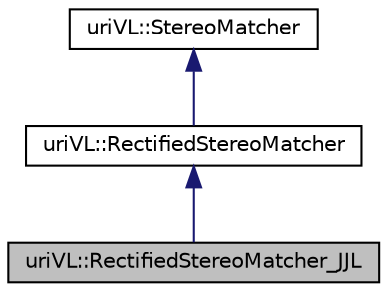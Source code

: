 digraph "uriVL::RectifiedStereoMatcher_JJL"
{
  edge [fontname="Helvetica",fontsize="10",labelfontname="Helvetica",labelfontsize="10"];
  node [fontname="Helvetica",fontsize="10",shape=record];
  Node1 [label="uriVL::RectifiedStereoMatcher_JJL",height=0.2,width=0.4,color="black", fillcolor="grey75", style="filled", fontcolor="black"];
  Node2 -> Node1 [dir="back",color="midnightblue",fontsize="10",style="solid",fontname="Helvetica"];
  Node2 [label="uriVL::RectifiedStereoMatcher",height=0.2,width=0.4,color="black", fillcolor="white", style="filled",URL="$classuriVL_1_1RectifiedStereoMatcher.html",tooltip="Pure virtual parent class for all classes that implement a stereo matching algorithm for rectified st..."];
  Node3 -> Node2 [dir="back",color="midnightblue",fontsize="10",style="solid",fontname="Helvetica"];
  Node3 [label="uriVL::StereoMatcher",height=0.2,width=0.4,color="black", fillcolor="white", style="filled",URL="$classuriVL_1_1StereoMatcher.html",tooltip="Pure virtual parent class for all classes that implement a stereo matching algorithm. "];
}
